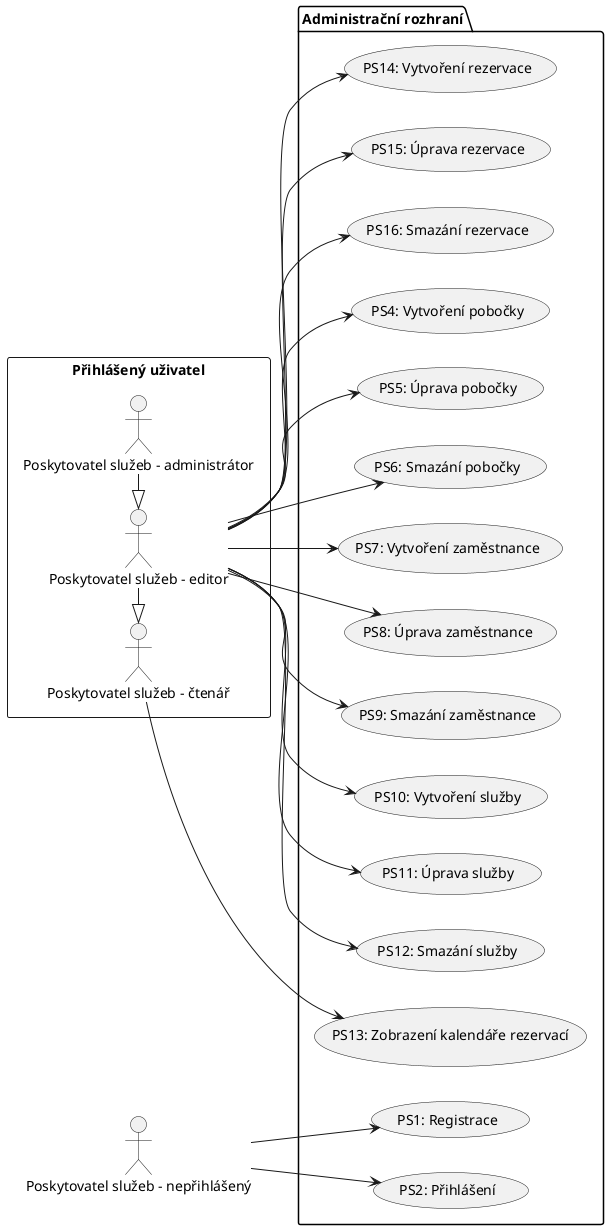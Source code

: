 @startuml zohan-use-case-admin
left to right direction
rectangle "Přihlášený uživatel" {
left to right direction
actor "Poskytovatel služeb - administrátor" as AdminServiceProvider
actor "Poskytovatel služeb - editor" as EditorServiceProvider
actor "Poskytovatel služeb - čtenář" as ReaderServiceProvider
}
actor "Poskytovatel služeb - nepřihlášený" as UnregisteredServiceProvider
package "Administrační rozhraní" {
left to right direction
usecase "PS1: Registrace" as UC_PS1
usecase "PS2: Přihlášení" as UC_PS2
usecase "PS4: Vytvoření pobočky" as UC_PS4
usecase "PS5: Úprava pobočky" as UC_PS5
usecase "PS6: Smazání pobočky" as UC_PS6
usecase "PS7: Vytvoření zaměstnance" as UC_PS7
usecase "PS8: Úprava zaměstnance" as UC_PS8
usecase "PS9: Smazání zaměstnance" as UC_PS9
usecase "PS10: Vytvoření služby" as UC_PS10
usecase "PS11: Úprava služby" as UC_PS11
usecase "PS12: Smazání služby" as UC_PS12
usecase "PS14: Vytvoření rezervace" as UC_PS14
usecase "PS15: Úprava rezervace" as UC_PS15
usecase "PS16: Smazání rezervace" as UC_PS16
usecase "PS13: Zobrazení kalendáře rezervací" as UC_PS13
}

UnregisteredServiceProvider --> UC_PS1
UnregisteredServiceProvider --> UC_PS2

ReaderServiceProvider --> UC_PS13
EditorServiceProvider --> UC_PS4
EditorServiceProvider --> UC_PS5
EditorServiceProvider --> UC_PS6
EditorServiceProvider --> UC_PS7
EditorServiceProvider --> UC_PS8
EditorServiceProvider --> UC_PS9
EditorServiceProvider --> UC_PS10
EditorServiceProvider --> UC_PS11
EditorServiceProvider --> UC_PS12
EditorServiceProvider --> UC_PS14
EditorServiceProvider --> UC_PS15
EditorServiceProvider --> UC_PS16
ReaderServiceProvider <|- EditorServiceProvider
EditorServiceProvider <|- AdminServiceProvider
@enduml